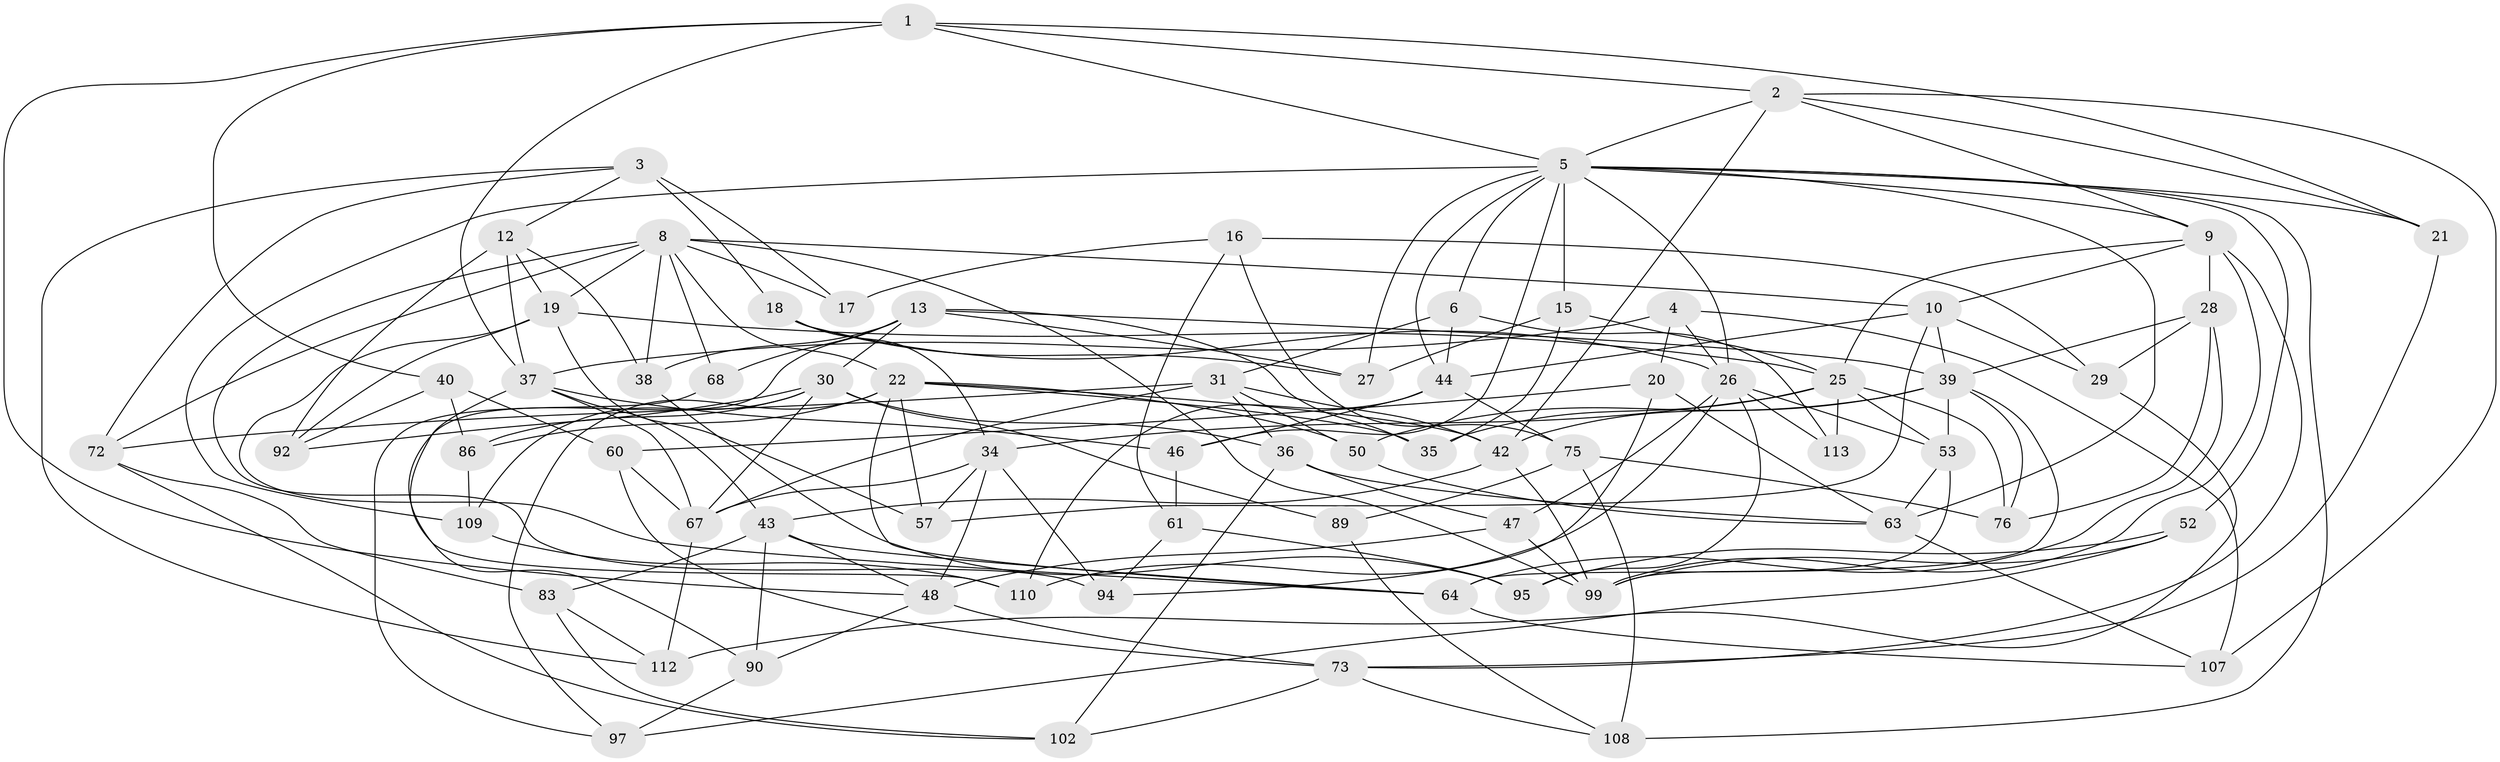 // original degree distribution, {4: 1.0}
// Generated by graph-tools (version 1.1) at 2025/20/03/04/25 18:20:51]
// undirected, 69 vertices, 176 edges
graph export_dot {
graph [start="1"]
  node [color=gray90,style=filled];
  1 [super="+7"];
  2 [super="+116"];
  3 [super="+98"];
  4;
  5 [super="+51+11+77"];
  6;
  8 [super="+70"];
  9 [super="+87+24"];
  10 [super="+84"];
  12 [super="+65"];
  13 [super="+14+55"];
  15;
  16;
  17;
  18;
  19 [super="+23"];
  20;
  21;
  22 [super="+80+111"];
  25 [super="+33+79"];
  26 [super="+32"];
  27;
  28 [super="+41"];
  29;
  30 [super="+96+54"];
  31 [super="+93"];
  34 [super="+56"];
  35;
  36 [super="+101"];
  37 [super="+103"];
  38;
  39 [super="+45"];
  40;
  42 [super="+104"];
  43 [super="+49"];
  44 [super="+105"];
  46;
  47;
  48 [super="+58"];
  50;
  52;
  53 [super="+85"];
  57;
  60;
  61;
  63 [super="+74"];
  64 [super="+71"];
  67 [super="+69"];
  68;
  72 [super="+82"];
  73 [super="+106"];
  75 [super="+81"];
  76;
  83;
  86;
  89;
  90;
  92;
  94;
  95;
  97;
  99 [super="+114"];
  102;
  107;
  108;
  109;
  110;
  112;
  113;
  1 -- 48;
  1 -- 21;
  1 -- 40;
  1 -- 2;
  1 -- 37;
  1 -- 5;
  2 -- 21;
  2 -- 107;
  2 -- 42;
  2 -- 5;
  2 -- 9;
  3 -- 17 [weight=2];
  3 -- 18;
  3 -- 112;
  3 -- 72;
  3 -- 12;
  4 -- 26;
  4 -- 107;
  4 -- 20;
  4 -- 37;
  5 -- 108;
  5 -- 52;
  5 -- 6;
  5 -- 46;
  5 -- 21;
  5 -- 15;
  5 -- 26;
  5 -- 44;
  5 -- 9;
  5 -- 27;
  5 -- 109;
  5 -- 63;
  6 -- 113;
  6 -- 31;
  6 -- 44;
  8 -- 10;
  8 -- 99;
  8 -- 17;
  8 -- 19;
  8 -- 68;
  8 -- 38;
  8 -- 22;
  8 -- 94;
  8 -- 72 [weight=2];
  9 -- 73;
  9 -- 25;
  9 -- 10;
  9 -- 28 [weight=2];
  9 -- 99;
  10 -- 57;
  10 -- 29;
  10 -- 39;
  10 -- 44;
  12 -- 19;
  12 -- 38;
  12 -- 92;
  12 -- 37 [weight=2];
  13 -- 39;
  13 -- 68 [weight=2];
  13 -- 35;
  13 -- 27;
  13 -- 30;
  13 -- 90;
  13 -- 38;
  15 -- 27;
  15 -- 35;
  15 -- 25;
  16 -- 61;
  16 -- 29;
  16 -- 17;
  16 -- 75;
  18 -- 27;
  18 -- 34;
  18 -- 26;
  19 -- 64;
  19 -- 57;
  19 -- 92;
  19 -- 25;
  20 -- 60;
  20 -- 94;
  20 -- 63;
  21 -- 73;
  22 -- 86;
  22 -- 57;
  22 -- 35;
  22 -- 42;
  22 -- 64;
  22 -- 97;
  22 -- 50;
  25 -- 76;
  25 -- 35;
  25 -- 113;
  25 -- 34;
  25 -- 53;
  26 -- 53 [weight=2];
  26 -- 47;
  26 -- 113 [weight=2];
  26 -- 110;
  26 -- 95;
  28 -- 76;
  28 -- 64;
  28 -- 29;
  28 -- 39;
  29 -- 112;
  30 -- 92;
  30 -- 89;
  30 -- 86;
  30 -- 36 [weight=2];
  30 -- 67;
  30 -- 109;
  31 -- 36;
  31 -- 50;
  31 -- 42;
  31 -- 72;
  31 -- 67;
  34 -- 57;
  34 -- 48;
  34 -- 67;
  34 -- 94;
  36 -- 63;
  36 -- 47;
  36 -- 102;
  37 -- 46;
  37 -- 67;
  37 -- 110;
  37 -- 43;
  38 -- 95;
  39 -- 42;
  39 -- 64;
  39 -- 50;
  39 -- 53;
  39 -- 76;
  40 -- 86;
  40 -- 92;
  40 -- 60;
  42 -- 99;
  42 -- 43;
  43 -- 90;
  43 -- 48;
  43 -- 83;
  43 -- 64;
  44 -- 110;
  44 -- 46;
  44 -- 75;
  46 -- 61;
  47 -- 99;
  47 -- 48;
  48 -- 73;
  48 -- 90;
  50 -- 63;
  52 -- 95;
  52 -- 97;
  52 -- 99;
  53 -- 99;
  53 -- 63;
  60 -- 73;
  60 -- 67;
  61 -- 94;
  61 -- 95;
  63 -- 107;
  64 -- 107;
  67 -- 112;
  68 -- 97;
  72 -- 102;
  72 -- 83;
  73 -- 102;
  73 -- 108;
  75 -- 89 [weight=2];
  75 -- 108;
  75 -- 76;
  83 -- 112;
  83 -- 102;
  86 -- 109;
  89 -- 108;
  90 -- 97;
  109 -- 110;
}
